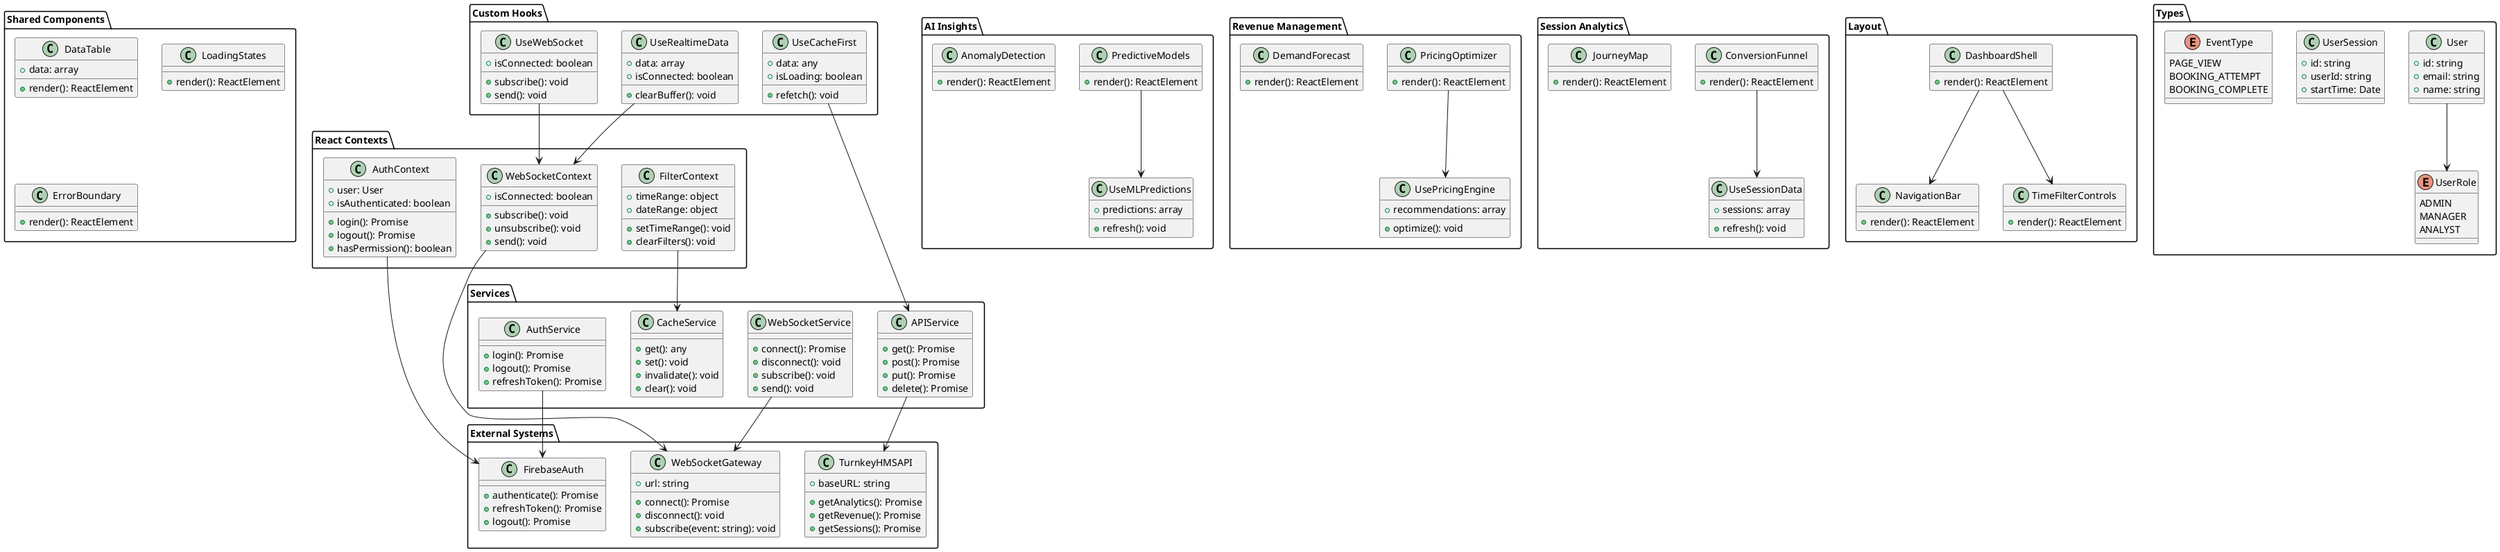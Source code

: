 @startuml

package "External Systems" {
    class TurnkeyHMSAPI {
        +baseURL: string
        +getAnalytics(): Promise
        +getRevenue(): Promise
        +getSessions(): Promise
    }
    
    class WebSocketGateway {
        +url: string
        +connect(): Promise
        +disconnect(): void
        +subscribe(event: string): void
    }
    
    class FirebaseAuth {
        +authenticate(): Promise
        +refreshToken(): Promise
        +logout(): Promise
    }
}

package "React Contexts" {
    class AuthContext {
        +user: User
        +isAuthenticated: boolean
        +login(): Promise
        +logout(): Promise
        +hasPermission(): boolean
    }
    
    class WebSocketContext {
        +isConnected: boolean
        +subscribe(): void
        +unsubscribe(): void
        +send(): void
    }
    
    class FilterContext {
        +timeRange: object
        +dateRange: object
        +setTimeRange(): void
        +clearFilters(): void
    }
}

package "Services" {
    class APIService {
        +get(): Promise
        +post(): Promise
        +put(): Promise
        +delete(): Promise
    }
    
    class WebSocketService {
        +connect(): Promise
        +disconnect(): void
        +subscribe(): void
        +send(): void
    }
    
    class CacheService {
        +get(): any
        +set(): void
        +invalidate(): void
        +clear(): void
    }
    
    class AuthService {
        +login(): Promise
        +logout(): Promise
        +refreshToken(): Promise
    }
}

package "Custom Hooks" {
    class UseRealtimeData {
        +data: array
        +isConnected: boolean
        +clearBuffer(): void
    }
    
    class UseCacheFirst {
        +data: any
        +isLoading: boolean
        +refetch(): void
    }
    
    class UseWebSocket {
        +isConnected: boolean
        +subscribe(): void
        +send(): void
    }
}

package "AI Insights" {
    class PredictiveModels {
        +render(): ReactElement
    }
    
    class AnomalyDetection {
        +render(): ReactElement
    }
    
    class UseMLPredictions {
        +predictions: array
        +refresh(): void
    }
}

package "Revenue Management" {
    class PricingOptimizer {
        +render(): ReactElement
    }
    
    class DemandForecast {
        +render(): ReactElement
    }
    
    class UsePricingEngine {
        +recommendations: array
        +optimize(): void
    }
}

package "Session Analytics" {
    class ConversionFunnel {
        +render(): ReactElement
    }
    
    class JourneyMap {
        +render(): ReactElement
    }
    
    class UseSessionData {
        +sessions: array
        +refresh(): void
    }
}

package "Shared Components" {
    class DataTable {
        +data: array
        +render(): ReactElement
    }
    
    class LoadingStates {
        +render(): ReactElement
    }
    
    class ErrorBoundary {
        +render(): ReactElement
    }
}

package "Layout" {
    class DashboardShell {
        +render(): ReactElement
    }
    
    class NavigationBar {
        +render(): ReactElement
    }
    
    class TimeFilterControls {
        +render(): ReactElement
    }
}

package "Types" {
    class User {
        +id: string
        +email: string
        +name: string
    }
    
    class UserSession {
        +id: string
        +userId: string
        +startTime: Date
    }
    
    enum UserRole {
        ADMIN
        MANAGER
        ANALYST
    }
    
    enum EventType {
        PAGE_VIEW
        BOOKING_ATTEMPT
        BOOKING_COMPLETE
    }
}

AuthContext --> FirebaseAuth
WebSocketContext --> WebSocketGateway
FilterContext --> CacheService

APIService --> TurnkeyHMSAPI
WebSocketService --> WebSocketGateway
AuthService --> FirebaseAuth

UseRealtimeData --> WebSocketContext
UseCacheFirst --> APIService
UseWebSocket --> WebSocketContext

PredictiveModels --> UseMLPredictions
ConversionFunnel --> UseSessionData
PricingOptimizer --> UsePricingEngine

DashboardShell --> NavigationBar
DashboardShell --> TimeFilterControls

User --> UserRole

@enduml

